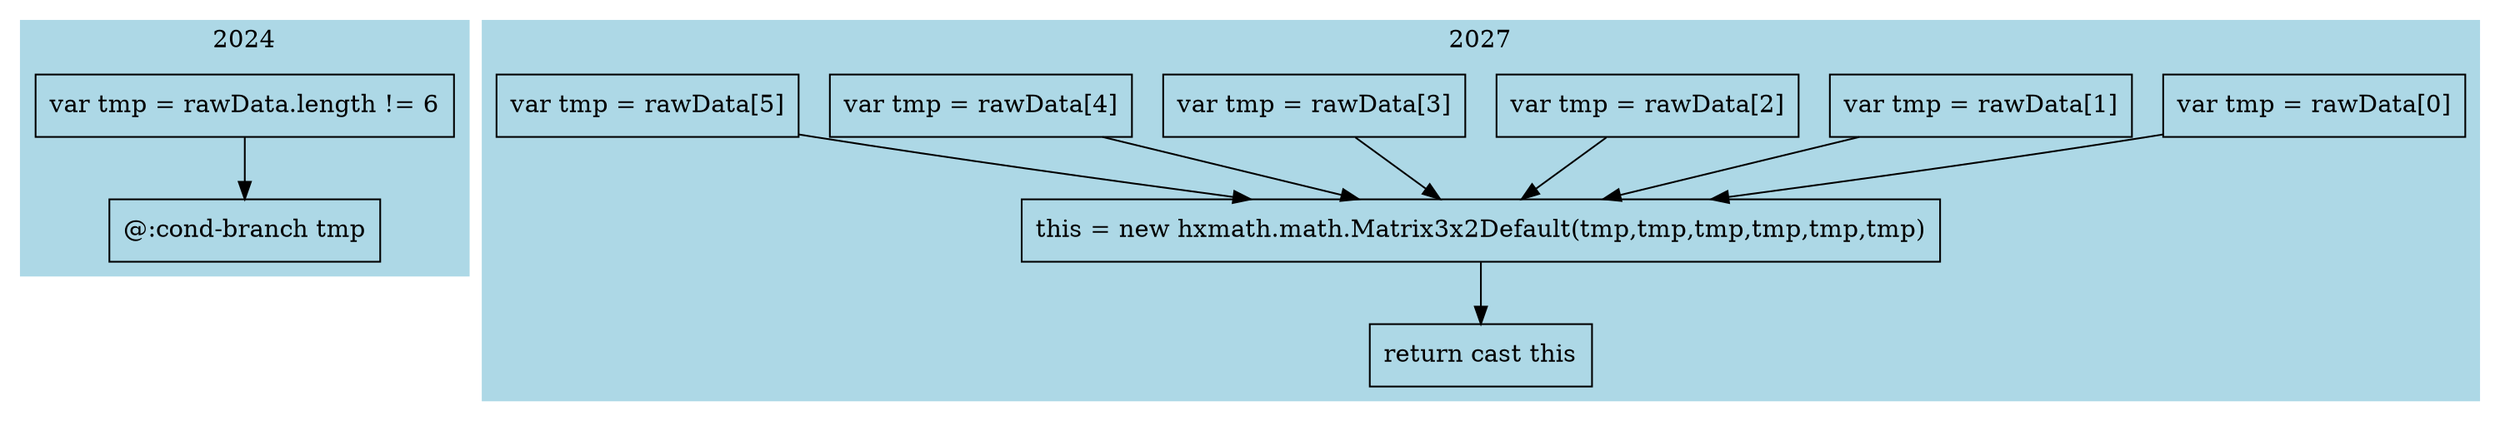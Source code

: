 digraph graphname {
e2024_false_0 -> e2024_false_1;
e2027_false_1 -> e2027_false_7;
e2027_false_2 -> e2027_false_7;
e2027_false_3 -> e2027_false_7;
e2027_false_4 -> e2027_false_7;
e2027_false_5 -> e2027_false_7;
e2027_false_6 -> e2027_false_7;
e2027_false_7 -> e2027_false_8;
subgraph cluster_2027 {
label=2027;
style=filled;
color=lightblue;
e2027_false_8[shape=box,label="return cast this"];
e2027_false_7[shape=box,label="this = new hxmath.math.Matrix3x2Default(tmp,tmp,tmp,tmp,tmp,tmp)"];
e2027_false_6[shape=box,label="var tmp = rawData[5]"];
e2027_false_5[shape=box,label="var tmp = rawData[4]"];
e2027_false_4[shape=box,label="var tmp = rawData[3]"];
e2027_false_3[shape=box,label="var tmp = rawData[2]"];
e2027_false_2[shape=box,label="var tmp = rawData[1]"];
e2027_false_1[shape=box,label="var tmp = rawData[0]"];
}
subgraph cluster_2024 {
label=2024;
style=filled;
color=lightblue;
e2024_false_1[shape=box,label="@:cond-branch tmp"];
e2024_false_0[shape=box,label="var tmp = rawData.length != 6"];
}
}
